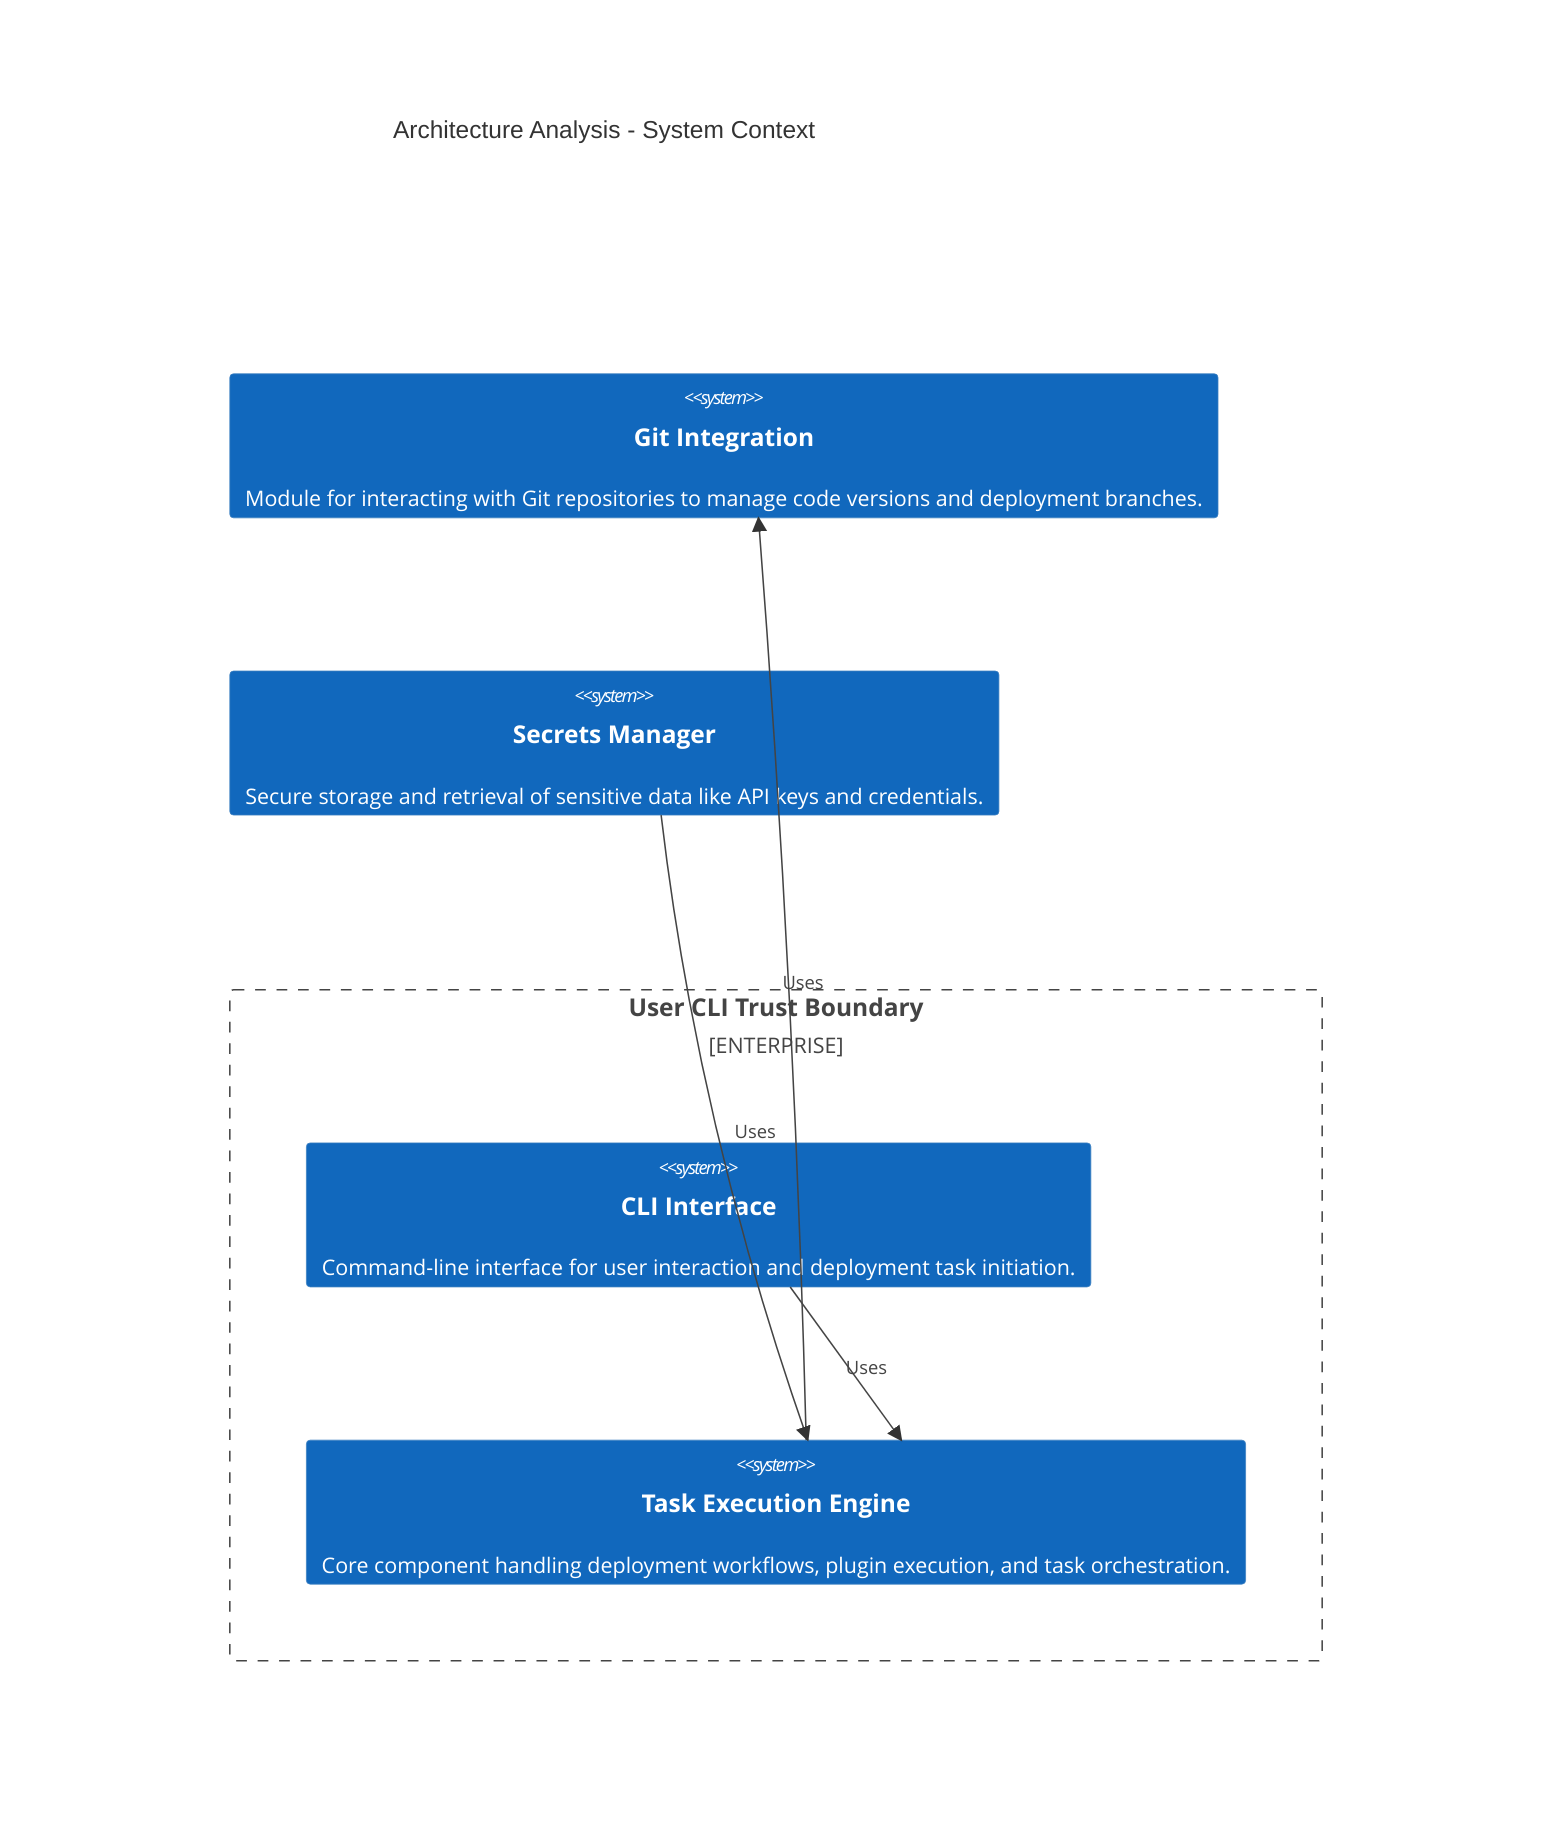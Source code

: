 C4Context
    title Architecture Analysis - System Context
    Enterprise_Boundary(tb_User_CLI_Trust_Boundary, "User CLI Trust Boundary") {
        System(CLI_Interface, "CLI Interface", "Command-line interface for user interaction and deployment task initiation.")
        System(Task_Execution_Engine, "Task Execution Engine", "Core component handling deployment workflows, plugin execution, and task orchestration.")
    }
    System(Git_Integration, "Git Integration", "Module for interacting with Git repositories to manage code versions and deployment branches.")
    System(Secrets_Manager, "Secrets Manager", "Secure storage and retrieval of sensitive data like API keys and credentials.")

    Rel(CLI_Interface, Task_Execution_Engine, "Uses")
    Rel(Task_Execution_Engine, Git_Integration, "Uses")
    Rel(Secrets_Manager, Task_Execution_Engine, "Uses")